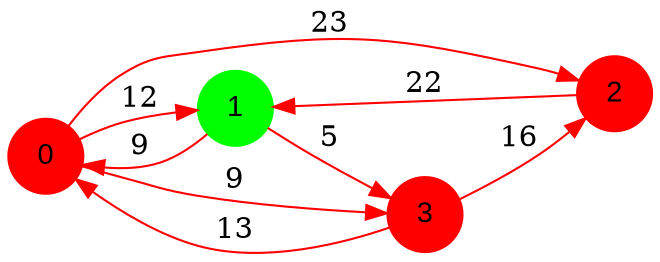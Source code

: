 digraph graphe {
rankdir = LR;
edge [color=red];
0 [fontname="Arial", shape = circle, color=red, style=filled];
1 [fontname="Arial", shape = circle, color=green, style=filled];
2 [fontname="Arial", shape = circle, color=red, style=filled];
3 [fontname="Arial", shape = circle, color=red, style=filled];
	0 -> 1 [label = "12"];
	0 -> 2 [label = "23"];
	0 -> 3 [label = "9"];
	1 -> 0 [label = "9"];
	1 -> 3 [label = "5"];
	2 -> 1 [label = "22"];
	3 -> 0 [label = "13"];
	3 -> 2 [label = "16"];
}